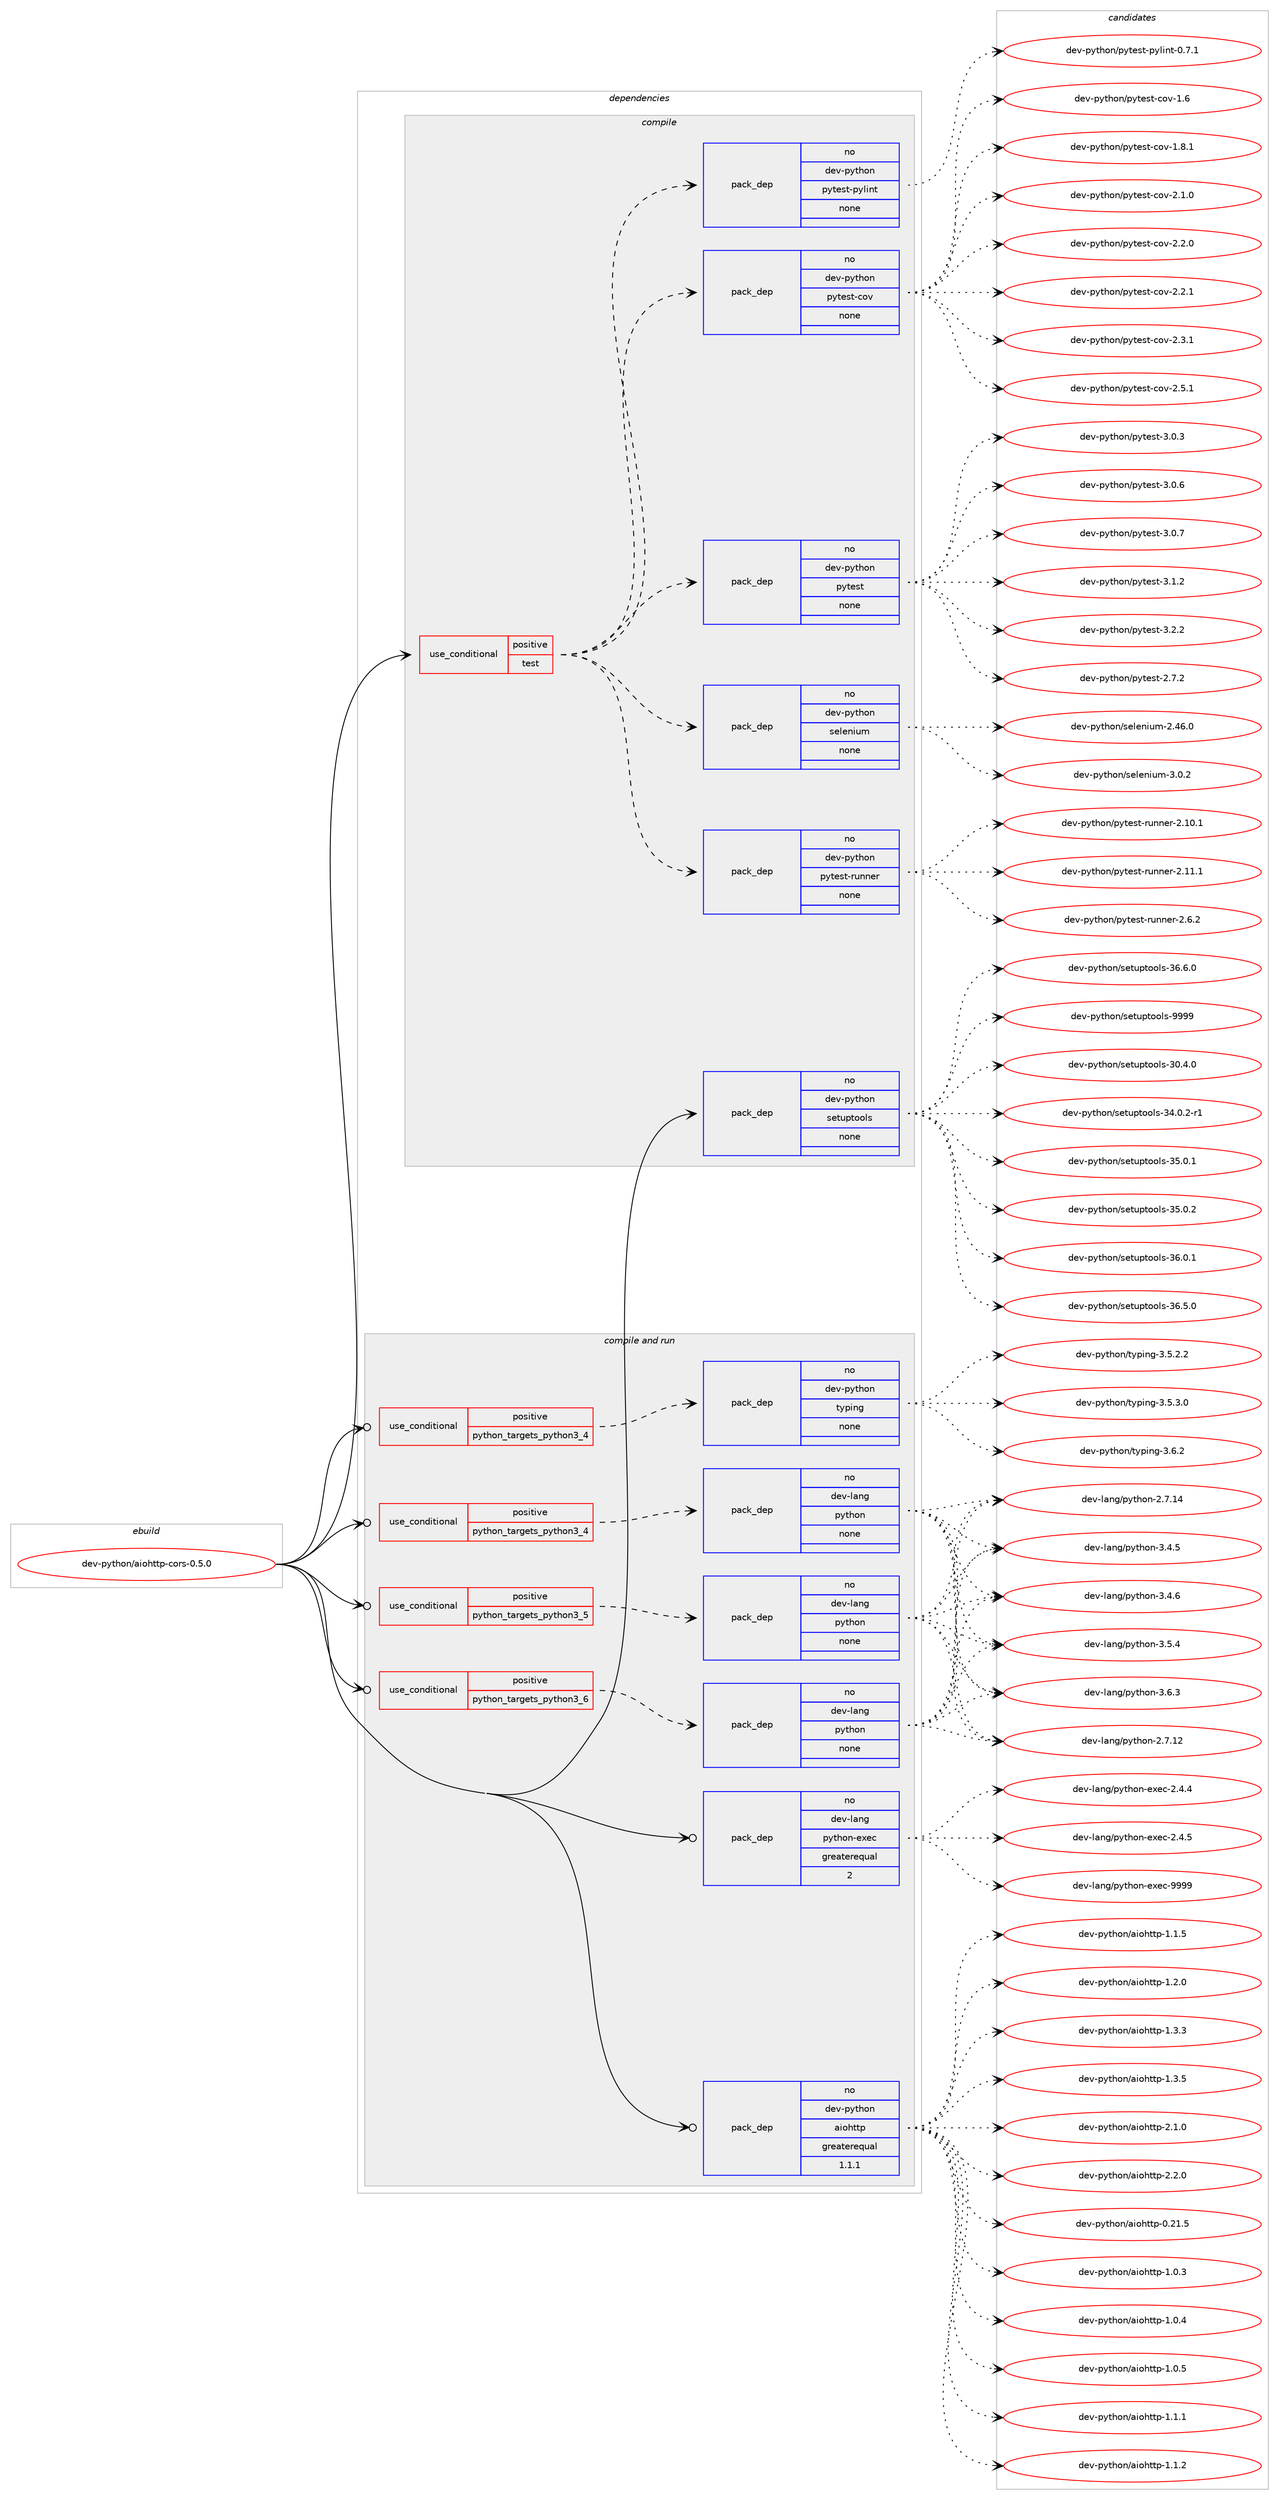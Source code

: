 digraph prolog {

# *************
# Graph options
# *************

newrank=true;
concentrate=true;
compound=true;
graph [rankdir=LR,fontname=Helvetica,fontsize=10,ranksep=1.5];#, ranksep=2.5, nodesep=0.2];
edge  [arrowhead=vee];
node  [fontname=Helvetica,fontsize=10];

# **********
# The ebuild
# **********

subgraph cluster_leftcol {
color=gray;
rank=same;
label=<<i>ebuild</i>>;
id [label="dev-python/aiohttp-cors-0.5.0", color=red, width=4, href="../dev-python/aiohttp-cors-0.5.0.svg"];
}

# ****************
# The dependencies
# ****************

subgraph cluster_midcol {
color=gray;
label=<<i>dependencies</i>>;
subgraph cluster_compile {
fillcolor="#eeeeee";
style=filled;
label=<<i>compile</i>>;
subgraph cond29272 {
dependency145906 [label=<<TABLE BORDER="0" CELLBORDER="1" CELLSPACING="0" CELLPADDING="4"><TR><TD ROWSPAN="3" CELLPADDING="10">use_conditional</TD></TR><TR><TD>positive</TD></TR><TR><TD>test</TD></TR></TABLE>>, shape=none, color=red];
subgraph pack112817 {
dependency145907 [label=<<TABLE BORDER="0" CELLBORDER="1" CELLSPACING="0" CELLPADDING="4" WIDTH="220"><TR><TD ROWSPAN="6" CELLPADDING="30">pack_dep</TD></TR><TR><TD WIDTH="110">no</TD></TR><TR><TD>dev-python</TD></TR><TR><TD>pytest</TD></TR><TR><TD>none</TD></TR><TR><TD></TD></TR></TABLE>>, shape=none, color=blue];
}
dependency145906:e -> dependency145907:w [weight=20,style="dashed",arrowhead="vee"];
subgraph pack112818 {
dependency145908 [label=<<TABLE BORDER="0" CELLBORDER="1" CELLSPACING="0" CELLPADDING="4" WIDTH="220"><TR><TD ROWSPAN="6" CELLPADDING="30">pack_dep</TD></TR><TR><TD WIDTH="110">no</TD></TR><TR><TD>dev-python</TD></TR><TR><TD>pytest-cov</TD></TR><TR><TD>none</TD></TR><TR><TD></TD></TR></TABLE>>, shape=none, color=blue];
}
dependency145906:e -> dependency145908:w [weight=20,style="dashed",arrowhead="vee"];
subgraph pack112819 {
dependency145909 [label=<<TABLE BORDER="0" CELLBORDER="1" CELLSPACING="0" CELLPADDING="4" WIDTH="220"><TR><TD ROWSPAN="6" CELLPADDING="30">pack_dep</TD></TR><TR><TD WIDTH="110">no</TD></TR><TR><TD>dev-python</TD></TR><TR><TD>pytest-pylint</TD></TR><TR><TD>none</TD></TR><TR><TD></TD></TR></TABLE>>, shape=none, color=blue];
}
dependency145906:e -> dependency145909:w [weight=20,style="dashed",arrowhead="vee"];
subgraph pack112820 {
dependency145910 [label=<<TABLE BORDER="0" CELLBORDER="1" CELLSPACING="0" CELLPADDING="4" WIDTH="220"><TR><TD ROWSPAN="6" CELLPADDING="30">pack_dep</TD></TR><TR><TD WIDTH="110">no</TD></TR><TR><TD>dev-python</TD></TR><TR><TD>pytest-runner</TD></TR><TR><TD>none</TD></TR><TR><TD></TD></TR></TABLE>>, shape=none, color=blue];
}
dependency145906:e -> dependency145910:w [weight=20,style="dashed",arrowhead="vee"];
subgraph pack112821 {
dependency145911 [label=<<TABLE BORDER="0" CELLBORDER="1" CELLSPACING="0" CELLPADDING="4" WIDTH="220"><TR><TD ROWSPAN="6" CELLPADDING="30">pack_dep</TD></TR><TR><TD WIDTH="110">no</TD></TR><TR><TD>dev-python</TD></TR><TR><TD>selenium</TD></TR><TR><TD>none</TD></TR><TR><TD></TD></TR></TABLE>>, shape=none, color=blue];
}
dependency145906:e -> dependency145911:w [weight=20,style="dashed",arrowhead="vee"];
}
id:e -> dependency145906:w [weight=20,style="solid",arrowhead="vee"];
subgraph pack112822 {
dependency145912 [label=<<TABLE BORDER="0" CELLBORDER="1" CELLSPACING="0" CELLPADDING="4" WIDTH="220"><TR><TD ROWSPAN="6" CELLPADDING="30">pack_dep</TD></TR><TR><TD WIDTH="110">no</TD></TR><TR><TD>dev-python</TD></TR><TR><TD>setuptools</TD></TR><TR><TD>none</TD></TR><TR><TD></TD></TR></TABLE>>, shape=none, color=blue];
}
id:e -> dependency145912:w [weight=20,style="solid",arrowhead="vee"];
}
subgraph cluster_compileandrun {
fillcolor="#eeeeee";
style=filled;
label=<<i>compile and run</i>>;
subgraph cond29273 {
dependency145913 [label=<<TABLE BORDER="0" CELLBORDER="1" CELLSPACING="0" CELLPADDING="4"><TR><TD ROWSPAN="3" CELLPADDING="10">use_conditional</TD></TR><TR><TD>positive</TD></TR><TR><TD>python_targets_python3_4</TD></TR></TABLE>>, shape=none, color=red];
subgraph pack112823 {
dependency145914 [label=<<TABLE BORDER="0" CELLBORDER="1" CELLSPACING="0" CELLPADDING="4" WIDTH="220"><TR><TD ROWSPAN="6" CELLPADDING="30">pack_dep</TD></TR><TR><TD WIDTH="110">no</TD></TR><TR><TD>dev-lang</TD></TR><TR><TD>python</TD></TR><TR><TD>none</TD></TR><TR><TD></TD></TR></TABLE>>, shape=none, color=blue];
}
dependency145913:e -> dependency145914:w [weight=20,style="dashed",arrowhead="vee"];
}
id:e -> dependency145913:w [weight=20,style="solid",arrowhead="odotvee"];
subgraph cond29274 {
dependency145915 [label=<<TABLE BORDER="0" CELLBORDER="1" CELLSPACING="0" CELLPADDING="4"><TR><TD ROWSPAN="3" CELLPADDING="10">use_conditional</TD></TR><TR><TD>positive</TD></TR><TR><TD>python_targets_python3_4</TD></TR></TABLE>>, shape=none, color=red];
subgraph pack112824 {
dependency145916 [label=<<TABLE BORDER="0" CELLBORDER="1" CELLSPACING="0" CELLPADDING="4" WIDTH="220"><TR><TD ROWSPAN="6" CELLPADDING="30">pack_dep</TD></TR><TR><TD WIDTH="110">no</TD></TR><TR><TD>dev-python</TD></TR><TR><TD>typing</TD></TR><TR><TD>none</TD></TR><TR><TD></TD></TR></TABLE>>, shape=none, color=blue];
}
dependency145915:e -> dependency145916:w [weight=20,style="dashed",arrowhead="vee"];
}
id:e -> dependency145915:w [weight=20,style="solid",arrowhead="odotvee"];
subgraph cond29275 {
dependency145917 [label=<<TABLE BORDER="0" CELLBORDER="1" CELLSPACING="0" CELLPADDING="4"><TR><TD ROWSPAN="3" CELLPADDING="10">use_conditional</TD></TR><TR><TD>positive</TD></TR><TR><TD>python_targets_python3_5</TD></TR></TABLE>>, shape=none, color=red];
subgraph pack112825 {
dependency145918 [label=<<TABLE BORDER="0" CELLBORDER="1" CELLSPACING="0" CELLPADDING="4" WIDTH="220"><TR><TD ROWSPAN="6" CELLPADDING="30">pack_dep</TD></TR><TR><TD WIDTH="110">no</TD></TR><TR><TD>dev-lang</TD></TR><TR><TD>python</TD></TR><TR><TD>none</TD></TR><TR><TD></TD></TR></TABLE>>, shape=none, color=blue];
}
dependency145917:e -> dependency145918:w [weight=20,style="dashed",arrowhead="vee"];
}
id:e -> dependency145917:w [weight=20,style="solid",arrowhead="odotvee"];
subgraph cond29276 {
dependency145919 [label=<<TABLE BORDER="0" CELLBORDER="1" CELLSPACING="0" CELLPADDING="4"><TR><TD ROWSPAN="3" CELLPADDING="10">use_conditional</TD></TR><TR><TD>positive</TD></TR><TR><TD>python_targets_python3_6</TD></TR></TABLE>>, shape=none, color=red];
subgraph pack112826 {
dependency145920 [label=<<TABLE BORDER="0" CELLBORDER="1" CELLSPACING="0" CELLPADDING="4" WIDTH="220"><TR><TD ROWSPAN="6" CELLPADDING="30">pack_dep</TD></TR><TR><TD WIDTH="110">no</TD></TR><TR><TD>dev-lang</TD></TR><TR><TD>python</TD></TR><TR><TD>none</TD></TR><TR><TD></TD></TR></TABLE>>, shape=none, color=blue];
}
dependency145919:e -> dependency145920:w [weight=20,style="dashed",arrowhead="vee"];
}
id:e -> dependency145919:w [weight=20,style="solid",arrowhead="odotvee"];
subgraph pack112827 {
dependency145921 [label=<<TABLE BORDER="0" CELLBORDER="1" CELLSPACING="0" CELLPADDING="4" WIDTH="220"><TR><TD ROWSPAN="6" CELLPADDING="30">pack_dep</TD></TR><TR><TD WIDTH="110">no</TD></TR><TR><TD>dev-lang</TD></TR><TR><TD>python-exec</TD></TR><TR><TD>greaterequal</TD></TR><TR><TD>2</TD></TR></TABLE>>, shape=none, color=blue];
}
id:e -> dependency145921:w [weight=20,style="solid",arrowhead="odotvee"];
subgraph pack112828 {
dependency145922 [label=<<TABLE BORDER="0" CELLBORDER="1" CELLSPACING="0" CELLPADDING="4" WIDTH="220"><TR><TD ROWSPAN="6" CELLPADDING="30">pack_dep</TD></TR><TR><TD WIDTH="110">no</TD></TR><TR><TD>dev-python</TD></TR><TR><TD>aiohttp</TD></TR><TR><TD>greaterequal</TD></TR><TR><TD>1.1.1</TD></TR></TABLE>>, shape=none, color=blue];
}
id:e -> dependency145922:w [weight=20,style="solid",arrowhead="odotvee"];
}
subgraph cluster_run {
fillcolor="#eeeeee";
style=filled;
label=<<i>run</i>>;
}
}

# **************
# The candidates
# **************

subgraph cluster_choices {
rank=same;
color=gray;
label=<<i>candidates</i>>;

subgraph choice112817 {
color=black;
nodesep=1;
choice1001011184511212111610411111047112121116101115116455046554650 [label="dev-python/pytest-2.7.2", color=red, width=4,href="../dev-python/pytest-2.7.2.svg"];
choice1001011184511212111610411111047112121116101115116455146484651 [label="dev-python/pytest-3.0.3", color=red, width=4,href="../dev-python/pytest-3.0.3.svg"];
choice1001011184511212111610411111047112121116101115116455146484654 [label="dev-python/pytest-3.0.6", color=red, width=4,href="../dev-python/pytest-3.0.6.svg"];
choice1001011184511212111610411111047112121116101115116455146484655 [label="dev-python/pytest-3.0.7", color=red, width=4,href="../dev-python/pytest-3.0.7.svg"];
choice1001011184511212111610411111047112121116101115116455146494650 [label="dev-python/pytest-3.1.2", color=red, width=4,href="../dev-python/pytest-3.1.2.svg"];
choice1001011184511212111610411111047112121116101115116455146504650 [label="dev-python/pytest-3.2.2", color=red, width=4,href="../dev-python/pytest-3.2.2.svg"];
dependency145907:e -> choice1001011184511212111610411111047112121116101115116455046554650:w [style=dotted,weight="100"];
dependency145907:e -> choice1001011184511212111610411111047112121116101115116455146484651:w [style=dotted,weight="100"];
dependency145907:e -> choice1001011184511212111610411111047112121116101115116455146484654:w [style=dotted,weight="100"];
dependency145907:e -> choice1001011184511212111610411111047112121116101115116455146484655:w [style=dotted,weight="100"];
dependency145907:e -> choice1001011184511212111610411111047112121116101115116455146494650:w [style=dotted,weight="100"];
dependency145907:e -> choice1001011184511212111610411111047112121116101115116455146504650:w [style=dotted,weight="100"];
}
subgraph choice112818 {
color=black;
nodesep=1;
choice1001011184511212111610411111047112121116101115116459911111845494654 [label="dev-python/pytest-cov-1.6", color=red, width=4,href="../dev-python/pytest-cov-1.6.svg"];
choice10010111845112121116104111110471121211161011151164599111118454946564649 [label="dev-python/pytest-cov-1.8.1", color=red, width=4,href="../dev-python/pytest-cov-1.8.1.svg"];
choice10010111845112121116104111110471121211161011151164599111118455046494648 [label="dev-python/pytest-cov-2.1.0", color=red, width=4,href="../dev-python/pytest-cov-2.1.0.svg"];
choice10010111845112121116104111110471121211161011151164599111118455046504648 [label="dev-python/pytest-cov-2.2.0", color=red, width=4,href="../dev-python/pytest-cov-2.2.0.svg"];
choice10010111845112121116104111110471121211161011151164599111118455046504649 [label="dev-python/pytest-cov-2.2.1", color=red, width=4,href="../dev-python/pytest-cov-2.2.1.svg"];
choice10010111845112121116104111110471121211161011151164599111118455046514649 [label="dev-python/pytest-cov-2.3.1", color=red, width=4,href="../dev-python/pytest-cov-2.3.1.svg"];
choice10010111845112121116104111110471121211161011151164599111118455046534649 [label="dev-python/pytest-cov-2.5.1", color=red, width=4,href="../dev-python/pytest-cov-2.5.1.svg"];
dependency145908:e -> choice1001011184511212111610411111047112121116101115116459911111845494654:w [style=dotted,weight="100"];
dependency145908:e -> choice10010111845112121116104111110471121211161011151164599111118454946564649:w [style=dotted,weight="100"];
dependency145908:e -> choice10010111845112121116104111110471121211161011151164599111118455046494648:w [style=dotted,weight="100"];
dependency145908:e -> choice10010111845112121116104111110471121211161011151164599111118455046504648:w [style=dotted,weight="100"];
dependency145908:e -> choice10010111845112121116104111110471121211161011151164599111118455046504649:w [style=dotted,weight="100"];
dependency145908:e -> choice10010111845112121116104111110471121211161011151164599111118455046514649:w [style=dotted,weight="100"];
dependency145908:e -> choice10010111845112121116104111110471121211161011151164599111118455046534649:w [style=dotted,weight="100"];
}
subgraph choice112819 {
color=black;
nodesep=1;
choice100101118451121211161041111104711212111610111511645112121108105110116454846554649 [label="dev-python/pytest-pylint-0.7.1", color=red, width=4,href="../dev-python/pytest-pylint-0.7.1.svg"];
dependency145909:e -> choice100101118451121211161041111104711212111610111511645112121108105110116454846554649:w [style=dotted,weight="100"];
}
subgraph choice112820 {
color=black;
nodesep=1;
choice10010111845112121116104111110471121211161011151164511411711011010111445504649484649 [label="dev-python/pytest-runner-2.10.1", color=red, width=4,href="../dev-python/pytest-runner-2.10.1.svg"];
choice10010111845112121116104111110471121211161011151164511411711011010111445504649494649 [label="dev-python/pytest-runner-2.11.1", color=red, width=4,href="../dev-python/pytest-runner-2.11.1.svg"];
choice100101118451121211161041111104711212111610111511645114117110110101114455046544650 [label="dev-python/pytest-runner-2.6.2", color=red, width=4,href="../dev-python/pytest-runner-2.6.2.svg"];
dependency145910:e -> choice10010111845112121116104111110471121211161011151164511411711011010111445504649484649:w [style=dotted,weight="100"];
dependency145910:e -> choice10010111845112121116104111110471121211161011151164511411711011010111445504649494649:w [style=dotted,weight="100"];
dependency145910:e -> choice100101118451121211161041111104711212111610111511645114117110110101114455046544650:w [style=dotted,weight="100"];
}
subgraph choice112821 {
color=black;
nodesep=1;
choice100101118451121211161041111104711510110810111010511710945504652544648 [label="dev-python/selenium-2.46.0", color=red, width=4,href="../dev-python/selenium-2.46.0.svg"];
choice1001011184511212111610411111047115101108101110105117109455146484650 [label="dev-python/selenium-3.0.2", color=red, width=4,href="../dev-python/selenium-3.0.2.svg"];
dependency145911:e -> choice100101118451121211161041111104711510110810111010511710945504652544648:w [style=dotted,weight="100"];
dependency145911:e -> choice1001011184511212111610411111047115101108101110105117109455146484650:w [style=dotted,weight="100"];
}
subgraph choice112822 {
color=black;
nodesep=1;
choice100101118451121211161041111104711510111611711211611111110811545514846524648 [label="dev-python/setuptools-30.4.0", color=red, width=4,href="../dev-python/setuptools-30.4.0.svg"];
choice1001011184511212111610411111047115101116117112116111111108115455152464846504511449 [label="dev-python/setuptools-34.0.2-r1", color=red, width=4,href="../dev-python/setuptools-34.0.2-r1.svg"];
choice100101118451121211161041111104711510111611711211611111110811545515346484649 [label="dev-python/setuptools-35.0.1", color=red, width=4,href="../dev-python/setuptools-35.0.1.svg"];
choice100101118451121211161041111104711510111611711211611111110811545515346484650 [label="dev-python/setuptools-35.0.2", color=red, width=4,href="../dev-python/setuptools-35.0.2.svg"];
choice100101118451121211161041111104711510111611711211611111110811545515446484649 [label="dev-python/setuptools-36.0.1", color=red, width=4,href="../dev-python/setuptools-36.0.1.svg"];
choice100101118451121211161041111104711510111611711211611111110811545515446534648 [label="dev-python/setuptools-36.5.0", color=red, width=4,href="../dev-python/setuptools-36.5.0.svg"];
choice100101118451121211161041111104711510111611711211611111110811545515446544648 [label="dev-python/setuptools-36.6.0", color=red, width=4,href="../dev-python/setuptools-36.6.0.svg"];
choice10010111845112121116104111110471151011161171121161111111081154557575757 [label="dev-python/setuptools-9999", color=red, width=4,href="../dev-python/setuptools-9999.svg"];
dependency145912:e -> choice100101118451121211161041111104711510111611711211611111110811545514846524648:w [style=dotted,weight="100"];
dependency145912:e -> choice1001011184511212111610411111047115101116117112116111111108115455152464846504511449:w [style=dotted,weight="100"];
dependency145912:e -> choice100101118451121211161041111104711510111611711211611111110811545515346484649:w [style=dotted,weight="100"];
dependency145912:e -> choice100101118451121211161041111104711510111611711211611111110811545515346484650:w [style=dotted,weight="100"];
dependency145912:e -> choice100101118451121211161041111104711510111611711211611111110811545515446484649:w [style=dotted,weight="100"];
dependency145912:e -> choice100101118451121211161041111104711510111611711211611111110811545515446534648:w [style=dotted,weight="100"];
dependency145912:e -> choice100101118451121211161041111104711510111611711211611111110811545515446544648:w [style=dotted,weight="100"];
dependency145912:e -> choice10010111845112121116104111110471151011161171121161111111081154557575757:w [style=dotted,weight="100"];
}
subgraph choice112823 {
color=black;
nodesep=1;
choice10010111845108971101034711212111610411111045504655464950 [label="dev-lang/python-2.7.12", color=red, width=4,href="../dev-lang/python-2.7.12.svg"];
choice10010111845108971101034711212111610411111045504655464952 [label="dev-lang/python-2.7.14", color=red, width=4,href="../dev-lang/python-2.7.14.svg"];
choice100101118451089711010347112121116104111110455146524653 [label="dev-lang/python-3.4.5", color=red, width=4,href="../dev-lang/python-3.4.5.svg"];
choice100101118451089711010347112121116104111110455146524654 [label="dev-lang/python-3.4.6", color=red, width=4,href="../dev-lang/python-3.4.6.svg"];
choice100101118451089711010347112121116104111110455146534652 [label="dev-lang/python-3.5.4", color=red, width=4,href="../dev-lang/python-3.5.4.svg"];
choice100101118451089711010347112121116104111110455146544651 [label="dev-lang/python-3.6.3", color=red, width=4,href="../dev-lang/python-3.6.3.svg"];
dependency145914:e -> choice10010111845108971101034711212111610411111045504655464950:w [style=dotted,weight="100"];
dependency145914:e -> choice10010111845108971101034711212111610411111045504655464952:w [style=dotted,weight="100"];
dependency145914:e -> choice100101118451089711010347112121116104111110455146524653:w [style=dotted,weight="100"];
dependency145914:e -> choice100101118451089711010347112121116104111110455146524654:w [style=dotted,weight="100"];
dependency145914:e -> choice100101118451089711010347112121116104111110455146534652:w [style=dotted,weight="100"];
dependency145914:e -> choice100101118451089711010347112121116104111110455146544651:w [style=dotted,weight="100"];
}
subgraph choice112824 {
color=black;
nodesep=1;
choice10010111845112121116104111110471161211121051101034551465346504650 [label="dev-python/typing-3.5.2.2", color=red, width=4,href="../dev-python/typing-3.5.2.2.svg"];
choice10010111845112121116104111110471161211121051101034551465346514648 [label="dev-python/typing-3.5.3.0", color=red, width=4,href="../dev-python/typing-3.5.3.0.svg"];
choice1001011184511212111610411111047116121112105110103455146544650 [label="dev-python/typing-3.6.2", color=red, width=4,href="../dev-python/typing-3.6.2.svg"];
dependency145916:e -> choice10010111845112121116104111110471161211121051101034551465346504650:w [style=dotted,weight="100"];
dependency145916:e -> choice10010111845112121116104111110471161211121051101034551465346514648:w [style=dotted,weight="100"];
dependency145916:e -> choice1001011184511212111610411111047116121112105110103455146544650:w [style=dotted,weight="100"];
}
subgraph choice112825 {
color=black;
nodesep=1;
choice10010111845108971101034711212111610411111045504655464950 [label="dev-lang/python-2.7.12", color=red, width=4,href="../dev-lang/python-2.7.12.svg"];
choice10010111845108971101034711212111610411111045504655464952 [label="dev-lang/python-2.7.14", color=red, width=4,href="../dev-lang/python-2.7.14.svg"];
choice100101118451089711010347112121116104111110455146524653 [label="dev-lang/python-3.4.5", color=red, width=4,href="../dev-lang/python-3.4.5.svg"];
choice100101118451089711010347112121116104111110455146524654 [label="dev-lang/python-3.4.6", color=red, width=4,href="../dev-lang/python-3.4.6.svg"];
choice100101118451089711010347112121116104111110455146534652 [label="dev-lang/python-3.5.4", color=red, width=4,href="../dev-lang/python-3.5.4.svg"];
choice100101118451089711010347112121116104111110455146544651 [label="dev-lang/python-3.6.3", color=red, width=4,href="../dev-lang/python-3.6.3.svg"];
dependency145918:e -> choice10010111845108971101034711212111610411111045504655464950:w [style=dotted,weight="100"];
dependency145918:e -> choice10010111845108971101034711212111610411111045504655464952:w [style=dotted,weight="100"];
dependency145918:e -> choice100101118451089711010347112121116104111110455146524653:w [style=dotted,weight="100"];
dependency145918:e -> choice100101118451089711010347112121116104111110455146524654:w [style=dotted,weight="100"];
dependency145918:e -> choice100101118451089711010347112121116104111110455146534652:w [style=dotted,weight="100"];
dependency145918:e -> choice100101118451089711010347112121116104111110455146544651:w [style=dotted,weight="100"];
}
subgraph choice112826 {
color=black;
nodesep=1;
choice10010111845108971101034711212111610411111045504655464950 [label="dev-lang/python-2.7.12", color=red, width=4,href="../dev-lang/python-2.7.12.svg"];
choice10010111845108971101034711212111610411111045504655464952 [label="dev-lang/python-2.7.14", color=red, width=4,href="../dev-lang/python-2.7.14.svg"];
choice100101118451089711010347112121116104111110455146524653 [label="dev-lang/python-3.4.5", color=red, width=4,href="../dev-lang/python-3.4.5.svg"];
choice100101118451089711010347112121116104111110455146524654 [label="dev-lang/python-3.4.6", color=red, width=4,href="../dev-lang/python-3.4.6.svg"];
choice100101118451089711010347112121116104111110455146534652 [label="dev-lang/python-3.5.4", color=red, width=4,href="../dev-lang/python-3.5.4.svg"];
choice100101118451089711010347112121116104111110455146544651 [label="dev-lang/python-3.6.3", color=red, width=4,href="../dev-lang/python-3.6.3.svg"];
dependency145920:e -> choice10010111845108971101034711212111610411111045504655464950:w [style=dotted,weight="100"];
dependency145920:e -> choice10010111845108971101034711212111610411111045504655464952:w [style=dotted,weight="100"];
dependency145920:e -> choice100101118451089711010347112121116104111110455146524653:w [style=dotted,weight="100"];
dependency145920:e -> choice100101118451089711010347112121116104111110455146524654:w [style=dotted,weight="100"];
dependency145920:e -> choice100101118451089711010347112121116104111110455146534652:w [style=dotted,weight="100"];
dependency145920:e -> choice100101118451089711010347112121116104111110455146544651:w [style=dotted,weight="100"];
}
subgraph choice112827 {
color=black;
nodesep=1;
choice1001011184510897110103471121211161041111104510112010199455046524652 [label="dev-lang/python-exec-2.4.4", color=red, width=4,href="../dev-lang/python-exec-2.4.4.svg"];
choice1001011184510897110103471121211161041111104510112010199455046524653 [label="dev-lang/python-exec-2.4.5", color=red, width=4,href="../dev-lang/python-exec-2.4.5.svg"];
choice10010111845108971101034711212111610411111045101120101994557575757 [label="dev-lang/python-exec-9999", color=red, width=4,href="../dev-lang/python-exec-9999.svg"];
dependency145921:e -> choice1001011184510897110103471121211161041111104510112010199455046524652:w [style=dotted,weight="100"];
dependency145921:e -> choice1001011184510897110103471121211161041111104510112010199455046524653:w [style=dotted,weight="100"];
dependency145921:e -> choice10010111845108971101034711212111610411111045101120101994557575757:w [style=dotted,weight="100"];
}
subgraph choice112828 {
color=black;
nodesep=1;
choice10010111845112121116104111110479710511110411611611245484650494653 [label="dev-python/aiohttp-0.21.5", color=red, width=4,href="../dev-python/aiohttp-0.21.5.svg"];
choice100101118451121211161041111104797105111104116116112454946484651 [label="dev-python/aiohttp-1.0.3", color=red, width=4,href="../dev-python/aiohttp-1.0.3.svg"];
choice100101118451121211161041111104797105111104116116112454946484652 [label="dev-python/aiohttp-1.0.4", color=red, width=4,href="../dev-python/aiohttp-1.0.4.svg"];
choice100101118451121211161041111104797105111104116116112454946484653 [label="dev-python/aiohttp-1.0.5", color=red, width=4,href="../dev-python/aiohttp-1.0.5.svg"];
choice100101118451121211161041111104797105111104116116112454946494649 [label="dev-python/aiohttp-1.1.1", color=red, width=4,href="../dev-python/aiohttp-1.1.1.svg"];
choice100101118451121211161041111104797105111104116116112454946494650 [label="dev-python/aiohttp-1.1.2", color=red, width=4,href="../dev-python/aiohttp-1.1.2.svg"];
choice100101118451121211161041111104797105111104116116112454946494653 [label="dev-python/aiohttp-1.1.5", color=red, width=4,href="../dev-python/aiohttp-1.1.5.svg"];
choice100101118451121211161041111104797105111104116116112454946504648 [label="dev-python/aiohttp-1.2.0", color=red, width=4,href="../dev-python/aiohttp-1.2.0.svg"];
choice100101118451121211161041111104797105111104116116112454946514651 [label="dev-python/aiohttp-1.3.3", color=red, width=4,href="../dev-python/aiohttp-1.3.3.svg"];
choice100101118451121211161041111104797105111104116116112454946514653 [label="dev-python/aiohttp-1.3.5", color=red, width=4,href="../dev-python/aiohttp-1.3.5.svg"];
choice100101118451121211161041111104797105111104116116112455046494648 [label="dev-python/aiohttp-2.1.0", color=red, width=4,href="../dev-python/aiohttp-2.1.0.svg"];
choice100101118451121211161041111104797105111104116116112455046504648 [label="dev-python/aiohttp-2.2.0", color=red, width=4,href="../dev-python/aiohttp-2.2.0.svg"];
dependency145922:e -> choice10010111845112121116104111110479710511110411611611245484650494653:w [style=dotted,weight="100"];
dependency145922:e -> choice100101118451121211161041111104797105111104116116112454946484651:w [style=dotted,weight="100"];
dependency145922:e -> choice100101118451121211161041111104797105111104116116112454946484652:w [style=dotted,weight="100"];
dependency145922:e -> choice100101118451121211161041111104797105111104116116112454946484653:w [style=dotted,weight="100"];
dependency145922:e -> choice100101118451121211161041111104797105111104116116112454946494649:w [style=dotted,weight="100"];
dependency145922:e -> choice100101118451121211161041111104797105111104116116112454946494650:w [style=dotted,weight="100"];
dependency145922:e -> choice100101118451121211161041111104797105111104116116112454946494653:w [style=dotted,weight="100"];
dependency145922:e -> choice100101118451121211161041111104797105111104116116112454946504648:w [style=dotted,weight="100"];
dependency145922:e -> choice100101118451121211161041111104797105111104116116112454946514651:w [style=dotted,weight="100"];
dependency145922:e -> choice100101118451121211161041111104797105111104116116112454946514653:w [style=dotted,weight="100"];
dependency145922:e -> choice100101118451121211161041111104797105111104116116112455046494648:w [style=dotted,weight="100"];
dependency145922:e -> choice100101118451121211161041111104797105111104116116112455046504648:w [style=dotted,weight="100"];
}
}

}
